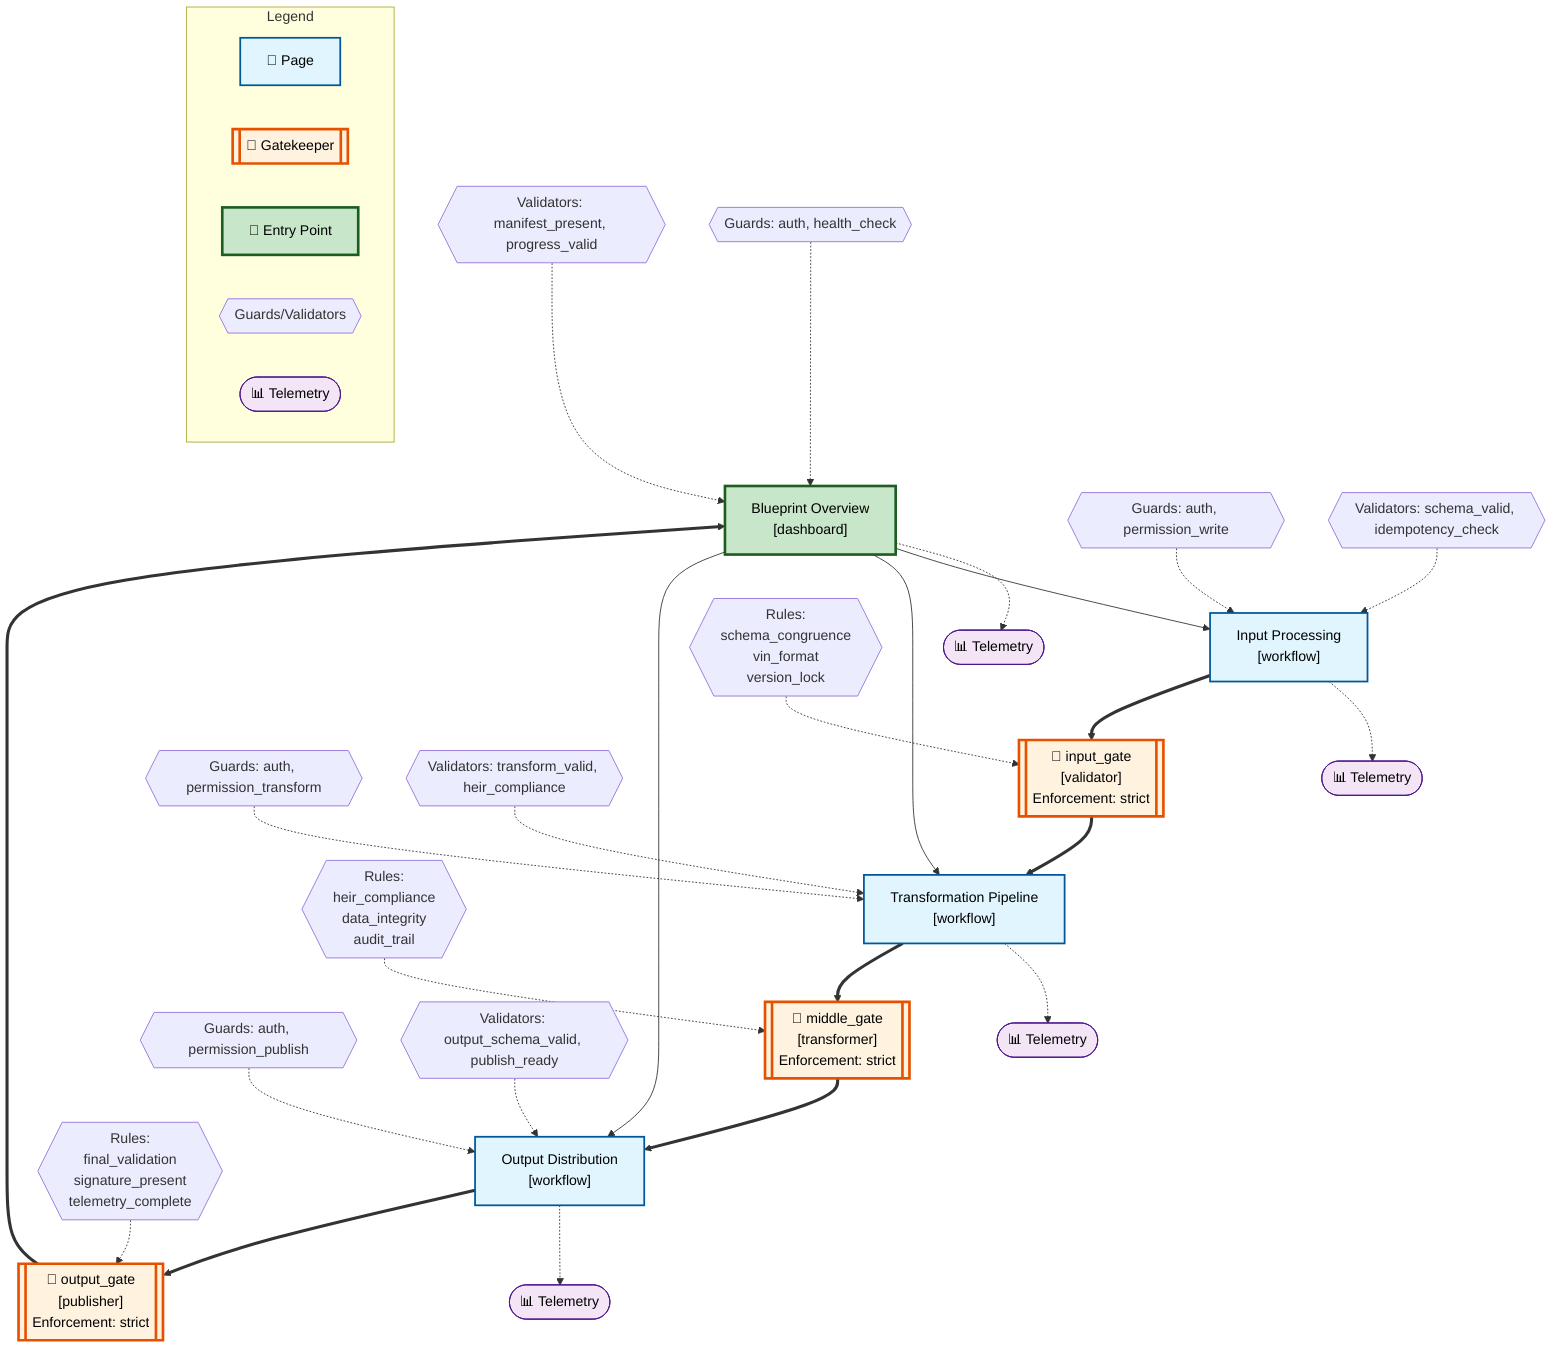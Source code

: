 flowchart TB
    %% HEIR/ORBT Compliant Flow Diagram
    %% Generated from flow.json

    %% Styles
    classDef pageNode fill:#e1f5fe,stroke:#01579b,stroke-width:2px,color:#000;
    classDef gateNode fill:#fff3e0,stroke:#e65100,stroke-width:3px,color:#000;
    classDef entryNode fill:#c8e6c9,stroke:#1b5e20,stroke-width:3px,color:#000;
    classDef telemetryNode fill:#f3e5f5,stroke:#4a148c,stroke-width:1px,color:#000;

    %% Page Nodes
    overview["Blueprint Overview\n[dashboard]"]:::entryNode
    overview_guards{{"Guards: auth, health_check"}}
    overview_guards -.-> overview
    overview_validators{{"Validators: manifest_present, progress_valid"}}
    overview_validators -.-> overview
    overview_telemetry(["📊 Telemetry"]):::telemetryNode
    overview -.-> overview_telemetry
    input["Input Processing\n[workflow]"]:::pageNode
    input_guards{{"Guards: auth, permission_write"}}
    input_guards -.-> input
    input_validators{{"Validators: schema_valid, idempotency_check"}}
    input_validators -.-> input
    input_telemetry(["📊 Telemetry"]):::telemetryNode
    input -.-> input_telemetry
    middle["Transformation Pipeline\n[workflow]"]:::pageNode
    middle_guards{{"Guards: auth, permission_transform"}}
    middle_guards -.-> middle
    middle_validators{{"Validators: transform_valid, heir_compliance"}}
    middle_validators -.-> middle
    middle_telemetry(["📊 Telemetry"]):::telemetryNode
    middle -.-> middle_telemetry
    output["Output Distribution\n[workflow]"]:::pageNode
    output_guards{{"Guards: auth, permission_publish"}}
    output_guards -.-> output
    output_validators{{"Validators: output_schema_valid, publish_ready"}}
    output_validators -.-> output
    output_telemetry(["📊 Telemetry"]):::telemetryNode
    output -.-> output_telemetry

    %% Gatekeeper Nodes
    input_gate[["🚪 input_gate\n[validator]\nEnforcement: strict"]]:::gateNode
    input_gate_rules{{"Rules:\nschema_congruence\nvin_format\nversion_lock"}}
    input_gate_rules -.-> input_gate
    middle_gate[["🚪 middle_gate\n[transformer]\nEnforcement: strict"]]:::gateNode
    middle_gate_rules{{"Rules:\nheir_compliance\ndata_integrity\naudit_trail"}}
    middle_gate_rules -.-> middle_gate
    output_gate[["🚪 output_gate\n[publisher]\nEnforcement: strict"]]:::gateNode
    output_gate_rules{{"Rules:\nfinal_validation\nsignature_present\ntelemetry_complete"}}
    output_gate_rules -.-> output_gate

    %% Connections
    overview --> input
    overview --> middle
    overview --> output
    input ==> input_gate
    input_gate ==> middle
    middle ==> middle_gate
    middle_gate ==> output
    output ==> output_gate
    output_gate ==> overview

    %% Legend
    subgraph Legend
        L1["📄 Page"]:::pageNode
        L2[["🚪 Gatekeeper"]]:::gateNode
        L3["🚀 Entry Point"]:::entryNode
        L4{{"Guards/Validators"}}
        L5(["📊 Telemetry"]):::telemetryNode
    end